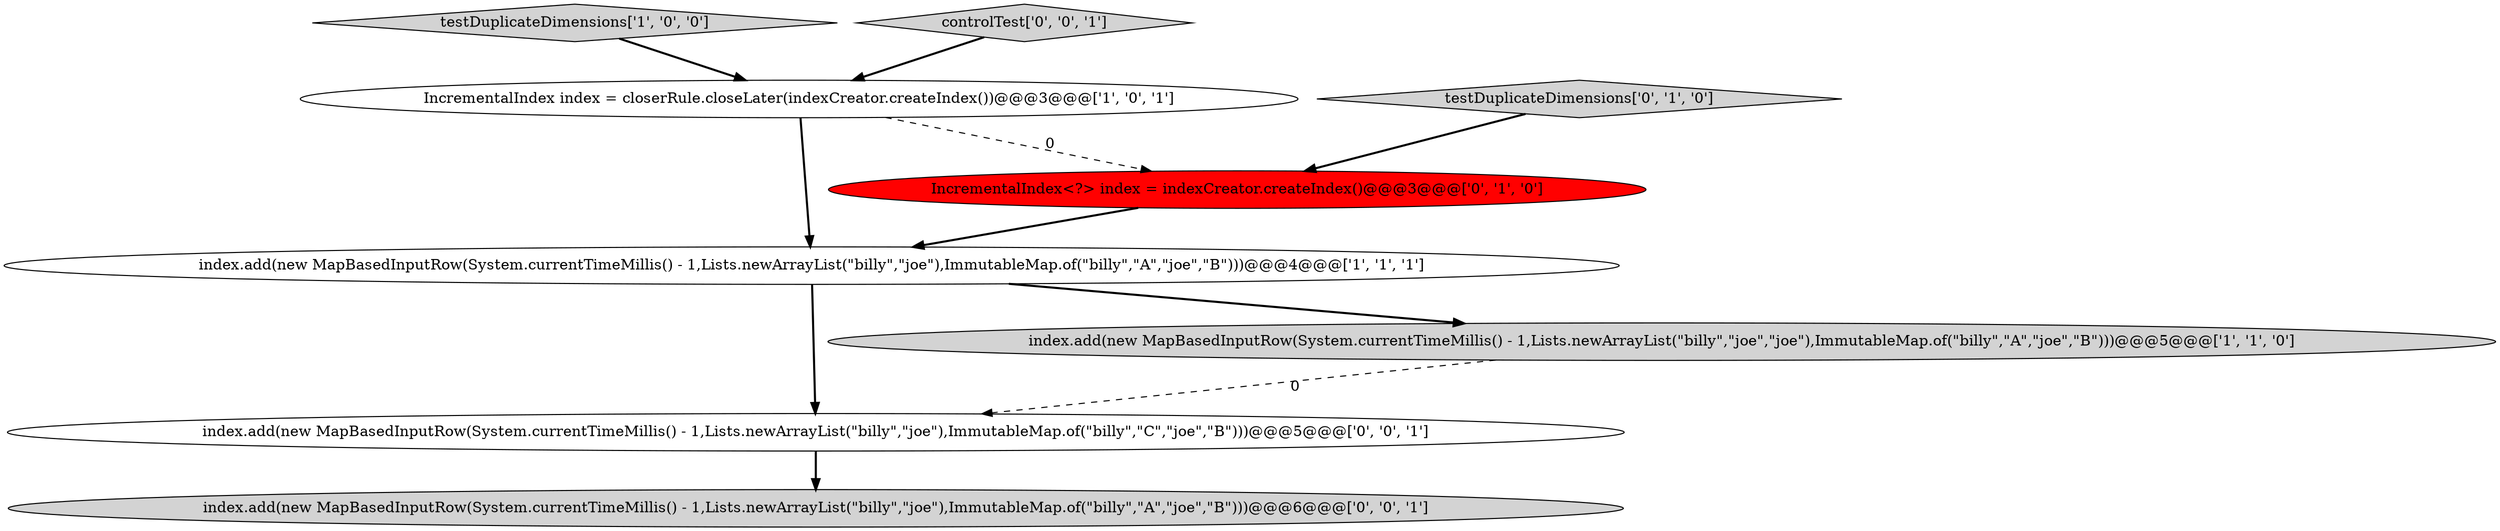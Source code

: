 digraph {
4 [style = filled, label = "IncrementalIndex<?> index = indexCreator.createIndex()@@@3@@@['0', '1', '0']", fillcolor = red, shape = ellipse image = "AAA1AAABBB2BBB"];
6 [style = filled, label = "index.add(new MapBasedInputRow(System.currentTimeMillis() - 1,Lists.newArrayList(\"billy\",\"joe\"),ImmutableMap.of(\"billy\",\"A\",\"joe\",\"B\")))@@@6@@@['0', '0', '1']", fillcolor = lightgray, shape = ellipse image = "AAA0AAABBB3BBB"];
7 [style = filled, label = "index.add(new MapBasedInputRow(System.currentTimeMillis() - 1,Lists.newArrayList(\"billy\",\"joe\"),ImmutableMap.of(\"billy\",\"C\",\"joe\",\"B\")))@@@5@@@['0', '0', '1']", fillcolor = white, shape = ellipse image = "AAA0AAABBB3BBB"];
0 [style = filled, label = "index.add(new MapBasedInputRow(System.currentTimeMillis() - 1,Lists.newArrayList(\"billy\",\"joe\"),ImmutableMap.of(\"billy\",\"A\",\"joe\",\"B\")))@@@4@@@['1', '1', '1']", fillcolor = white, shape = ellipse image = "AAA0AAABBB1BBB"];
5 [style = filled, label = "testDuplicateDimensions['0', '1', '0']", fillcolor = lightgray, shape = diamond image = "AAA0AAABBB2BBB"];
3 [style = filled, label = "IncrementalIndex index = closerRule.closeLater(indexCreator.createIndex())@@@3@@@['1', '0', '1']", fillcolor = white, shape = ellipse image = "AAA0AAABBB1BBB"];
2 [style = filled, label = "testDuplicateDimensions['1', '0', '0']", fillcolor = lightgray, shape = diamond image = "AAA0AAABBB1BBB"];
1 [style = filled, label = "index.add(new MapBasedInputRow(System.currentTimeMillis() - 1,Lists.newArrayList(\"billy\",\"joe\",\"joe\"),ImmutableMap.of(\"billy\",\"A\",\"joe\",\"B\")))@@@5@@@['1', '1', '0']", fillcolor = lightgray, shape = ellipse image = "AAA0AAABBB1BBB"];
8 [style = filled, label = "controlTest['0', '0', '1']", fillcolor = lightgray, shape = diamond image = "AAA0AAABBB3BBB"];
3->0 [style = bold, label=""];
7->6 [style = bold, label=""];
8->3 [style = bold, label=""];
1->7 [style = dashed, label="0"];
3->4 [style = dashed, label="0"];
0->1 [style = bold, label=""];
5->4 [style = bold, label=""];
2->3 [style = bold, label=""];
4->0 [style = bold, label=""];
0->7 [style = bold, label=""];
}
